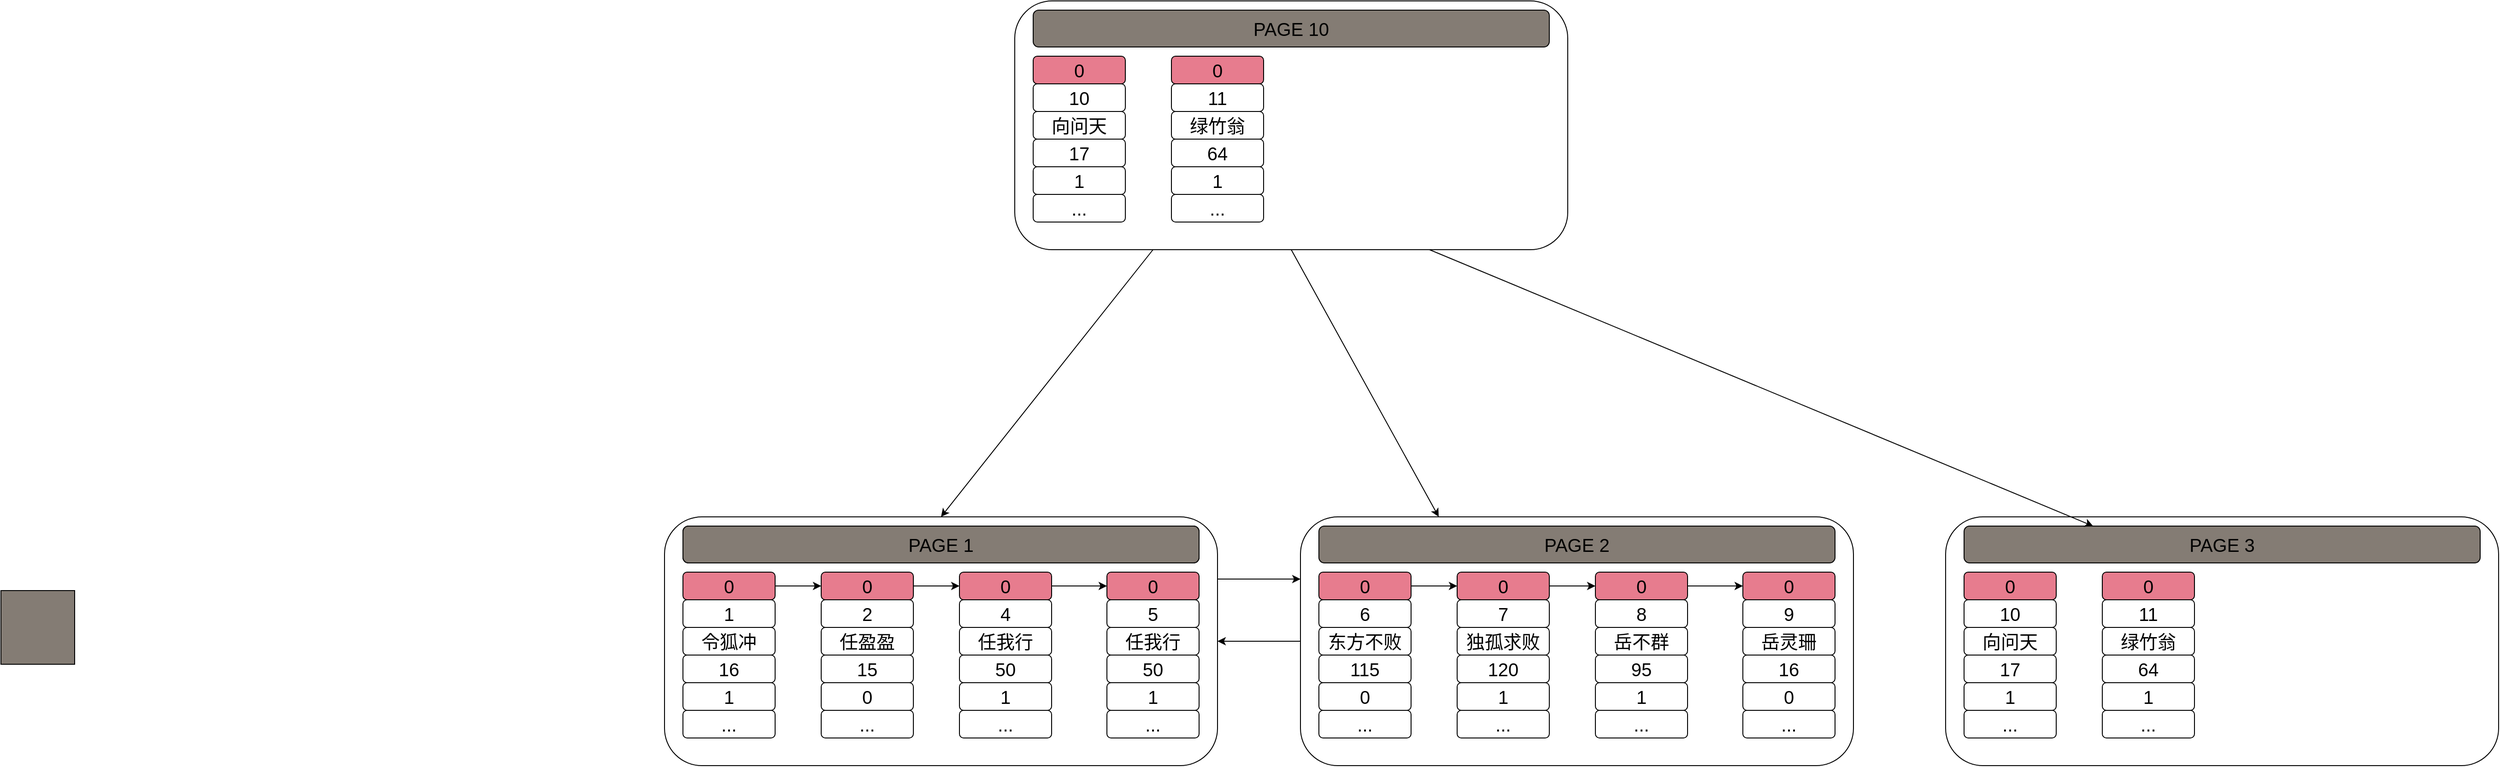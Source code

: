 <mxfile version="17.2.5" type="github">
  <diagram id="bCk3VSjHGXYge5IZA2PI" name="Page-1">
    <mxGraphModel dx="1816" dy="530" grid="1" gridSize="10" guides="1" tooltips="1" connect="1" arrows="1" fold="1" page="1" pageScale="1" pageWidth="827" pageHeight="1169" math="0" shadow="0">
      <root>
        <mxCell id="0" />
        <mxCell id="1" parent="0" />
        <mxCell id="YxF6WoEmrUpVOarDnOtX-157" style="edgeStyle=none;rounded=0;orthogonalLoop=1;jettySize=auto;html=1;exitX=1;exitY=0.25;exitDx=0;exitDy=0;entryX=0;entryY=0.25;entryDx=0;entryDy=0;fontSize=20;" edge="1" parent="1" source="R2ZKFFX12WTavuNcH5HW-38" target="YxF6WoEmrUpVOarDnOtX-80">
          <mxGeometry relative="1" as="geometry" />
        </mxCell>
        <mxCell id="R2ZKFFX12WTavuNcH5HW-38" value="" style="rounded=1;whiteSpace=wrap;html=1;fontSize=20;" parent="1" vertex="1">
          <mxGeometry x="80" y="930" width="600" height="270" as="geometry" />
        </mxCell>
        <mxCell id="YxF6WoEmrUpVOarDnOtX-154" style="edgeStyle=none;rounded=0;orthogonalLoop=1;jettySize=auto;html=1;exitX=1;exitY=0.5;exitDx=0;exitDy=0;fontSize=20;" edge="1" parent="1" source="R2ZKFFX12WTavuNcH5HW-4" target="R2ZKFFX12WTavuNcH5HW-18">
          <mxGeometry relative="1" as="geometry" />
        </mxCell>
        <mxCell id="R2ZKFFX12WTavuNcH5HW-4" value="0" style="rounded=1;whiteSpace=wrap;html=1;fillColor=#e77c8e;fontSize=20;" parent="1" vertex="1">
          <mxGeometry x="100" y="990" width="100" height="30" as="geometry" />
        </mxCell>
        <mxCell id="R2ZKFFX12WTavuNcH5HW-5" value="1" style="rounded=1;whiteSpace=wrap;html=1;fontSize=20;" parent="1" vertex="1">
          <mxGeometry x="100" y="1020" width="100" height="30" as="geometry" />
        </mxCell>
        <mxCell id="R2ZKFFX12WTavuNcH5HW-6" value="令狐冲" style="rounded=1;whiteSpace=wrap;html=1;fontSize=20;" parent="1" vertex="1">
          <mxGeometry x="100" y="1050" width="100" height="30" as="geometry" />
        </mxCell>
        <mxCell id="R2ZKFFX12WTavuNcH5HW-7" value="16" style="rounded=1;whiteSpace=wrap;html=1;fontSize=20;" parent="1" vertex="1">
          <mxGeometry x="100" y="1080" width="100" height="30" as="geometry" />
        </mxCell>
        <mxCell id="R2ZKFFX12WTavuNcH5HW-16" value="1" style="rounded=1;whiteSpace=wrap;html=1;fontSize=20;" parent="1" vertex="1">
          <mxGeometry x="100" y="1110" width="100" height="30" as="geometry" />
        </mxCell>
        <mxCell id="R2ZKFFX12WTavuNcH5HW-17" value="..." style="rounded=1;whiteSpace=wrap;html=1;fontSize=20;" parent="1" vertex="1">
          <mxGeometry x="100" y="1140" width="100" height="30" as="geometry" />
        </mxCell>
        <mxCell id="YxF6WoEmrUpVOarDnOtX-155" style="edgeStyle=none;rounded=0;orthogonalLoop=1;jettySize=auto;html=1;exitX=1;exitY=0.5;exitDx=0;exitDy=0;entryX=0;entryY=0.5;entryDx=0;entryDy=0;fontSize=20;" edge="1" parent="1" source="R2ZKFFX12WTavuNcH5HW-18" target="R2ZKFFX12WTavuNcH5HW-24">
          <mxGeometry relative="1" as="geometry" />
        </mxCell>
        <mxCell id="R2ZKFFX12WTavuNcH5HW-18" value="0" style="rounded=1;whiteSpace=wrap;html=1;fillColor=#e77c8e;fontSize=20;" parent="1" vertex="1">
          <mxGeometry x="250" y="990" width="100" height="30" as="geometry" />
        </mxCell>
        <mxCell id="R2ZKFFX12WTavuNcH5HW-19" value="2" style="rounded=1;whiteSpace=wrap;html=1;fontSize=20;" parent="1" vertex="1">
          <mxGeometry x="250" y="1020" width="100" height="30" as="geometry" />
        </mxCell>
        <mxCell id="R2ZKFFX12WTavuNcH5HW-20" value="任盈盈" style="rounded=1;whiteSpace=wrap;html=1;fontSize=20;" parent="1" vertex="1">
          <mxGeometry x="250" y="1050" width="100" height="30" as="geometry" />
        </mxCell>
        <mxCell id="R2ZKFFX12WTavuNcH5HW-21" value="15" style="rounded=1;whiteSpace=wrap;html=1;fontSize=20;" parent="1" vertex="1">
          <mxGeometry x="250" y="1080" width="100" height="30" as="geometry" />
        </mxCell>
        <mxCell id="R2ZKFFX12WTavuNcH5HW-22" value="0" style="rounded=1;whiteSpace=wrap;html=1;fontSize=20;" parent="1" vertex="1">
          <mxGeometry x="250" y="1110" width="100" height="30" as="geometry" />
        </mxCell>
        <mxCell id="R2ZKFFX12WTavuNcH5HW-23" value="..." style="rounded=1;whiteSpace=wrap;html=1;fontSize=20;" parent="1" vertex="1">
          <mxGeometry x="250" y="1140" width="100" height="30" as="geometry" />
        </mxCell>
        <mxCell id="YxF6WoEmrUpVOarDnOtX-156" style="edgeStyle=none;rounded=0;orthogonalLoop=1;jettySize=auto;html=1;exitX=1;exitY=0.5;exitDx=0;exitDy=0;entryX=0;entryY=0.5;entryDx=0;entryDy=0;fontSize=20;" edge="1" parent="1" source="R2ZKFFX12WTavuNcH5HW-24" target="R2ZKFFX12WTavuNcH5HW-30">
          <mxGeometry relative="1" as="geometry" />
        </mxCell>
        <mxCell id="R2ZKFFX12WTavuNcH5HW-24" value="0" style="rounded=1;whiteSpace=wrap;html=1;fillColor=#e77c8e;fontSize=20;" parent="1" vertex="1">
          <mxGeometry x="400" y="990" width="100" height="30" as="geometry" />
        </mxCell>
        <mxCell id="R2ZKFFX12WTavuNcH5HW-25" value="4" style="rounded=1;whiteSpace=wrap;html=1;fontSize=20;" parent="1" vertex="1">
          <mxGeometry x="400" y="1020" width="100" height="30" as="geometry" />
        </mxCell>
        <mxCell id="R2ZKFFX12WTavuNcH5HW-26" value="任我行" style="rounded=1;whiteSpace=wrap;html=1;fontSize=20;" parent="1" vertex="1">
          <mxGeometry x="400" y="1050" width="100" height="30" as="geometry" />
        </mxCell>
        <mxCell id="R2ZKFFX12WTavuNcH5HW-27" value="50" style="rounded=1;whiteSpace=wrap;html=1;fontSize=20;" parent="1" vertex="1">
          <mxGeometry x="400" y="1080" width="100" height="30" as="geometry" />
        </mxCell>
        <mxCell id="R2ZKFFX12WTavuNcH5HW-28" value="1" style="rounded=1;whiteSpace=wrap;html=1;fontSize=20;" parent="1" vertex="1">
          <mxGeometry x="400" y="1110" width="100" height="30" as="geometry" />
        </mxCell>
        <mxCell id="R2ZKFFX12WTavuNcH5HW-29" value="..." style="rounded=1;whiteSpace=wrap;html=1;fontSize=20;" parent="1" vertex="1">
          <mxGeometry x="400" y="1140" width="100" height="30" as="geometry" />
        </mxCell>
        <mxCell id="R2ZKFFX12WTavuNcH5HW-30" value="0" style="rounded=1;whiteSpace=wrap;html=1;fillColor=#e77c8e;fontSize=20;" parent="1" vertex="1">
          <mxGeometry x="560" y="990" width="100" height="30" as="geometry" />
        </mxCell>
        <mxCell id="R2ZKFFX12WTavuNcH5HW-31" value="5" style="rounded=1;whiteSpace=wrap;html=1;fontSize=20;" parent="1" vertex="1">
          <mxGeometry x="560" y="1020" width="100" height="30" as="geometry" />
        </mxCell>
        <mxCell id="R2ZKFFX12WTavuNcH5HW-32" value="任我行" style="rounded=1;whiteSpace=wrap;html=1;fontSize=20;" parent="1" vertex="1">
          <mxGeometry x="560" y="1050" width="100" height="30" as="geometry" />
        </mxCell>
        <mxCell id="R2ZKFFX12WTavuNcH5HW-33" value="50" style="rounded=1;whiteSpace=wrap;html=1;fontSize=20;" parent="1" vertex="1">
          <mxGeometry x="560" y="1080" width="100" height="30" as="geometry" />
        </mxCell>
        <mxCell id="R2ZKFFX12WTavuNcH5HW-34" value="1" style="rounded=1;whiteSpace=wrap;html=1;fontSize=20;" parent="1" vertex="1">
          <mxGeometry x="560" y="1110" width="100" height="30" as="geometry" />
        </mxCell>
        <mxCell id="R2ZKFFX12WTavuNcH5HW-35" value="..." style="rounded=1;whiteSpace=wrap;html=1;fontSize=20;" parent="1" vertex="1">
          <mxGeometry x="560" y="1140" width="100" height="30" as="geometry" />
        </mxCell>
        <mxCell id="R2ZKFFX12WTavuNcH5HW-39" value="&lt;font style=&quot;font-size: 20px;&quot;&gt;PAGE 1&lt;/font&gt;" style="rounded=1;whiteSpace=wrap;html=1;fillColor=#de1c31;fontSize=20;" parent="1" vertex="1">
          <mxGeometry x="100" y="940" width="560" height="40" as="geometry" />
        </mxCell>
        <mxCell id="YxF6WoEmrUpVOarDnOtX-158" style="edgeStyle=none;rounded=0;orthogonalLoop=1;jettySize=auto;html=1;exitX=0;exitY=0.5;exitDx=0;exitDy=0;entryX=1;entryY=0.5;entryDx=0;entryDy=0;fontSize=20;" edge="1" parent="1" source="YxF6WoEmrUpVOarDnOtX-80" target="R2ZKFFX12WTavuNcH5HW-38">
          <mxGeometry relative="1" as="geometry" />
        </mxCell>
        <mxCell id="YxF6WoEmrUpVOarDnOtX-80" value="" style="rounded=1;whiteSpace=wrap;html=1;fontSize=20;" vertex="1" parent="1">
          <mxGeometry x="770" y="930" width="600" height="270" as="geometry" />
        </mxCell>
        <mxCell id="YxF6WoEmrUpVOarDnOtX-159" style="edgeStyle=none;rounded=0;orthogonalLoop=1;jettySize=auto;html=1;exitX=1;exitY=0.5;exitDx=0;exitDy=0;entryX=0;entryY=0.5;entryDx=0;entryDy=0;fontSize=20;" edge="1" parent="1" source="YxF6WoEmrUpVOarDnOtX-81" target="YxF6WoEmrUpVOarDnOtX-87">
          <mxGeometry relative="1" as="geometry" />
        </mxCell>
        <mxCell id="YxF6WoEmrUpVOarDnOtX-81" value="0" style="rounded=1;whiteSpace=wrap;html=1;fillColor=#e77c8e;fontSize=20;" vertex="1" parent="1">
          <mxGeometry x="790" y="990" width="100" height="30" as="geometry" />
        </mxCell>
        <mxCell id="YxF6WoEmrUpVOarDnOtX-82" value="6" style="rounded=1;whiteSpace=wrap;html=1;fontSize=20;" vertex="1" parent="1">
          <mxGeometry x="790" y="1020" width="100" height="30" as="geometry" />
        </mxCell>
        <mxCell id="YxF6WoEmrUpVOarDnOtX-83" value="东方不败" style="rounded=1;whiteSpace=wrap;html=1;fontSize=20;" vertex="1" parent="1">
          <mxGeometry x="790" y="1050" width="100" height="30" as="geometry" />
        </mxCell>
        <mxCell id="YxF6WoEmrUpVOarDnOtX-84" value="115" style="rounded=1;whiteSpace=wrap;html=1;fontSize=20;" vertex="1" parent="1">
          <mxGeometry x="790" y="1080" width="100" height="30" as="geometry" />
        </mxCell>
        <mxCell id="YxF6WoEmrUpVOarDnOtX-85" value="0" style="rounded=1;whiteSpace=wrap;html=1;fontSize=20;" vertex="1" parent="1">
          <mxGeometry x="790" y="1110" width="100" height="30" as="geometry" />
        </mxCell>
        <mxCell id="YxF6WoEmrUpVOarDnOtX-86" value="..." style="rounded=1;whiteSpace=wrap;html=1;fontSize=20;" vertex="1" parent="1">
          <mxGeometry x="790" y="1140" width="100" height="30" as="geometry" />
        </mxCell>
        <mxCell id="YxF6WoEmrUpVOarDnOtX-160" style="edgeStyle=none;rounded=0;orthogonalLoop=1;jettySize=auto;html=1;exitX=1;exitY=0.5;exitDx=0;exitDy=0;fontSize=20;" edge="1" parent="1" source="YxF6WoEmrUpVOarDnOtX-87" target="YxF6WoEmrUpVOarDnOtX-93">
          <mxGeometry relative="1" as="geometry" />
        </mxCell>
        <mxCell id="YxF6WoEmrUpVOarDnOtX-87" value="0" style="rounded=1;whiteSpace=wrap;html=1;fillColor=#e77c8e;fontSize=20;" vertex="1" parent="1">
          <mxGeometry x="940" y="990" width="100" height="30" as="geometry" />
        </mxCell>
        <mxCell id="YxF6WoEmrUpVOarDnOtX-88" value="7" style="rounded=1;whiteSpace=wrap;html=1;fontSize=20;" vertex="1" parent="1">
          <mxGeometry x="940" y="1020" width="100" height="30" as="geometry" />
        </mxCell>
        <mxCell id="YxF6WoEmrUpVOarDnOtX-89" value="独孤求败" style="rounded=1;whiteSpace=wrap;html=1;fontSize=20;" vertex="1" parent="1">
          <mxGeometry x="940" y="1050" width="100" height="30" as="geometry" />
        </mxCell>
        <mxCell id="YxF6WoEmrUpVOarDnOtX-90" value="120" style="rounded=1;whiteSpace=wrap;html=1;fontSize=20;" vertex="1" parent="1">
          <mxGeometry x="940" y="1080" width="100" height="30" as="geometry" />
        </mxCell>
        <mxCell id="YxF6WoEmrUpVOarDnOtX-91" value="1" style="rounded=1;whiteSpace=wrap;html=1;fontSize=20;" vertex="1" parent="1">
          <mxGeometry x="940" y="1110" width="100" height="30" as="geometry" />
        </mxCell>
        <mxCell id="YxF6WoEmrUpVOarDnOtX-92" value="..." style="rounded=1;whiteSpace=wrap;html=1;fontSize=20;" vertex="1" parent="1">
          <mxGeometry x="940" y="1140" width="100" height="30" as="geometry" />
        </mxCell>
        <mxCell id="YxF6WoEmrUpVOarDnOtX-161" style="edgeStyle=none;rounded=0;orthogonalLoop=1;jettySize=auto;html=1;exitX=1;exitY=0.5;exitDx=0;exitDy=0;entryX=0;entryY=0.5;entryDx=0;entryDy=0;fontSize=20;" edge="1" parent="1" source="YxF6WoEmrUpVOarDnOtX-93" target="YxF6WoEmrUpVOarDnOtX-99">
          <mxGeometry relative="1" as="geometry" />
        </mxCell>
        <mxCell id="YxF6WoEmrUpVOarDnOtX-93" value="0" style="rounded=1;whiteSpace=wrap;html=1;fillColor=#e77c8e;fontSize=20;" vertex="1" parent="1">
          <mxGeometry x="1090" y="990" width="100" height="30" as="geometry" />
        </mxCell>
        <mxCell id="YxF6WoEmrUpVOarDnOtX-94" value="8" style="rounded=1;whiteSpace=wrap;html=1;fontSize=20;" vertex="1" parent="1">
          <mxGeometry x="1090" y="1020" width="100" height="30" as="geometry" />
        </mxCell>
        <mxCell id="YxF6WoEmrUpVOarDnOtX-95" value="岳不群" style="rounded=1;whiteSpace=wrap;html=1;fontSize=20;" vertex="1" parent="1">
          <mxGeometry x="1090" y="1050" width="100" height="30" as="geometry" />
        </mxCell>
        <mxCell id="YxF6WoEmrUpVOarDnOtX-96" value="95" style="rounded=1;whiteSpace=wrap;html=1;fontSize=20;" vertex="1" parent="1">
          <mxGeometry x="1090" y="1080" width="100" height="30" as="geometry" />
        </mxCell>
        <mxCell id="YxF6WoEmrUpVOarDnOtX-97" value="1" style="rounded=1;whiteSpace=wrap;html=1;fontSize=20;" vertex="1" parent="1">
          <mxGeometry x="1090" y="1110" width="100" height="30" as="geometry" />
        </mxCell>
        <mxCell id="YxF6WoEmrUpVOarDnOtX-98" value="..." style="rounded=1;whiteSpace=wrap;html=1;fontSize=20;" vertex="1" parent="1">
          <mxGeometry x="1090" y="1140" width="100" height="30" as="geometry" />
        </mxCell>
        <mxCell id="YxF6WoEmrUpVOarDnOtX-99" value="0" style="rounded=1;whiteSpace=wrap;html=1;fillColor=#e77c8e;fontSize=20;" vertex="1" parent="1">
          <mxGeometry x="1250" y="990" width="100" height="30" as="geometry" />
        </mxCell>
        <mxCell id="YxF6WoEmrUpVOarDnOtX-100" value="9" style="rounded=1;whiteSpace=wrap;html=1;fontSize=20;" vertex="1" parent="1">
          <mxGeometry x="1250" y="1020" width="100" height="30" as="geometry" />
        </mxCell>
        <mxCell id="YxF6WoEmrUpVOarDnOtX-101" value="岳灵珊" style="rounded=1;whiteSpace=wrap;html=1;fontSize=20;" vertex="1" parent="1">
          <mxGeometry x="1250" y="1050" width="100" height="30" as="geometry" />
        </mxCell>
        <mxCell id="YxF6WoEmrUpVOarDnOtX-102" value="16" style="rounded=1;whiteSpace=wrap;html=1;fontSize=20;" vertex="1" parent="1">
          <mxGeometry x="1250" y="1080" width="100" height="30" as="geometry" />
        </mxCell>
        <mxCell id="YxF6WoEmrUpVOarDnOtX-103" value="0" style="rounded=1;whiteSpace=wrap;html=1;fontSize=20;" vertex="1" parent="1">
          <mxGeometry x="1250" y="1110" width="100" height="30" as="geometry" />
        </mxCell>
        <mxCell id="YxF6WoEmrUpVOarDnOtX-104" value="..." style="rounded=1;whiteSpace=wrap;html=1;fontSize=20;" vertex="1" parent="1">
          <mxGeometry x="1250" y="1140" width="100" height="30" as="geometry" />
        </mxCell>
        <mxCell id="YxF6WoEmrUpVOarDnOtX-105" value="&lt;font style=&quot;font-size: 20px;&quot;&gt;PAGE 2&lt;/font&gt;" style="rounded=1;whiteSpace=wrap;html=1;fillColor=#847c74;fontSize=20;" vertex="1" parent="1">
          <mxGeometry x="790" y="940" width="560" height="40" as="geometry" />
        </mxCell>
        <mxCell id="YxF6WoEmrUpVOarDnOtX-106" value="&lt;font style=&quot;font-size: 20px;&quot;&gt;PAGE 1&lt;/font&gt;" style="rounded=1;whiteSpace=wrap;html=1;fillColor=#847c74;fontSize=20;" vertex="1" parent="1">
          <mxGeometry x="100" y="940" width="560" height="40" as="geometry" />
        </mxCell>
        <mxCell id="YxF6WoEmrUpVOarDnOtX-107" value="" style="rounded=1;whiteSpace=wrap;html=1;fontSize=20;" vertex="1" parent="1">
          <mxGeometry x="1470" y="930" width="600" height="270" as="geometry" />
        </mxCell>
        <mxCell id="YxF6WoEmrUpVOarDnOtX-108" value="0" style="rounded=1;whiteSpace=wrap;html=1;fillColor=#e77c8e;fontSize=20;" vertex="1" parent="1">
          <mxGeometry x="1490" y="990" width="100" height="30" as="geometry" />
        </mxCell>
        <mxCell id="YxF6WoEmrUpVOarDnOtX-109" value="10" style="rounded=1;whiteSpace=wrap;html=1;fontSize=20;" vertex="1" parent="1">
          <mxGeometry x="1490" y="1020" width="100" height="30" as="geometry" />
        </mxCell>
        <mxCell id="YxF6WoEmrUpVOarDnOtX-110" value="向问天" style="rounded=1;whiteSpace=wrap;html=1;fontSize=20;" vertex="1" parent="1">
          <mxGeometry x="1490" y="1050" width="100" height="30" as="geometry" />
        </mxCell>
        <mxCell id="YxF6WoEmrUpVOarDnOtX-111" value="17" style="rounded=1;whiteSpace=wrap;html=1;fontSize=20;" vertex="1" parent="1">
          <mxGeometry x="1490" y="1080" width="100" height="30" as="geometry" />
        </mxCell>
        <mxCell id="YxF6WoEmrUpVOarDnOtX-112" value="1" style="rounded=1;whiteSpace=wrap;html=1;fontSize=20;" vertex="1" parent="1">
          <mxGeometry x="1490" y="1110" width="100" height="30" as="geometry" />
        </mxCell>
        <mxCell id="YxF6WoEmrUpVOarDnOtX-113" value="..." style="rounded=1;whiteSpace=wrap;html=1;fontSize=20;" vertex="1" parent="1">
          <mxGeometry x="1490" y="1140" width="100" height="30" as="geometry" />
        </mxCell>
        <mxCell id="YxF6WoEmrUpVOarDnOtX-114" value="0" style="rounded=1;whiteSpace=wrap;html=1;fillColor=#e77c8e;fontSize=20;" vertex="1" parent="1">
          <mxGeometry x="1640" y="990" width="100" height="30" as="geometry" />
        </mxCell>
        <mxCell id="YxF6WoEmrUpVOarDnOtX-115" value="11" style="rounded=1;whiteSpace=wrap;html=1;fontSize=20;" vertex="1" parent="1">
          <mxGeometry x="1640" y="1020" width="100" height="30" as="geometry" />
        </mxCell>
        <mxCell id="YxF6WoEmrUpVOarDnOtX-116" value="绿竹翁" style="rounded=1;whiteSpace=wrap;html=1;fontSize=20;" vertex="1" parent="1">
          <mxGeometry x="1640" y="1050" width="100" height="30" as="geometry" />
        </mxCell>
        <mxCell id="YxF6WoEmrUpVOarDnOtX-117" value="64" style="rounded=1;whiteSpace=wrap;html=1;fontSize=20;" vertex="1" parent="1">
          <mxGeometry x="1640" y="1080" width="100" height="30" as="geometry" />
        </mxCell>
        <mxCell id="YxF6WoEmrUpVOarDnOtX-118" value="1" style="rounded=1;whiteSpace=wrap;html=1;fontSize=20;" vertex="1" parent="1">
          <mxGeometry x="1640" y="1110" width="100" height="30" as="geometry" />
        </mxCell>
        <mxCell id="YxF6WoEmrUpVOarDnOtX-119" value="..." style="rounded=1;whiteSpace=wrap;html=1;fontSize=20;" vertex="1" parent="1">
          <mxGeometry x="1640" y="1140" width="100" height="30" as="geometry" />
        </mxCell>
        <mxCell id="YxF6WoEmrUpVOarDnOtX-132" value="&lt;font style=&quot;font-size: 20px;&quot;&gt;PAGE 3&lt;/font&gt;" style="rounded=1;whiteSpace=wrap;html=1;fillColor=#847c74;fontSize=20;" vertex="1" parent="1">
          <mxGeometry x="1490" y="940" width="560" height="40" as="geometry" />
        </mxCell>
        <mxCell id="YxF6WoEmrUpVOarDnOtX-134" value="" style="whiteSpace=wrap;html=1;aspect=fixed;fillColor=#847c74;fontSize=20;" vertex="1" parent="1">
          <mxGeometry x="-640" y="1010" width="80" height="80" as="geometry" />
        </mxCell>
        <mxCell id="YxF6WoEmrUpVOarDnOtX-149" style="rounded=0;orthogonalLoop=1;jettySize=auto;html=1;exitX=0.25;exitY=1;exitDx=0;exitDy=0;entryX=0.5;entryY=0;entryDx=0;entryDy=0;fontSize=20;" edge="1" parent="1" source="YxF6WoEmrUpVOarDnOtX-135" target="R2ZKFFX12WTavuNcH5HW-38">
          <mxGeometry relative="1" as="geometry" />
        </mxCell>
        <mxCell id="YxF6WoEmrUpVOarDnOtX-150" style="edgeStyle=none;rounded=0;orthogonalLoop=1;jettySize=auto;html=1;exitX=0.5;exitY=1;exitDx=0;exitDy=0;entryX=0.25;entryY=0;entryDx=0;entryDy=0;fontSize=20;" edge="1" parent="1" source="YxF6WoEmrUpVOarDnOtX-135" target="YxF6WoEmrUpVOarDnOtX-80">
          <mxGeometry relative="1" as="geometry" />
        </mxCell>
        <mxCell id="YxF6WoEmrUpVOarDnOtX-151" style="edgeStyle=none;rounded=0;orthogonalLoop=1;jettySize=auto;html=1;exitX=0.75;exitY=1;exitDx=0;exitDy=0;entryX=0.25;entryY=0;entryDx=0;entryDy=0;fontSize=20;" edge="1" parent="1" source="YxF6WoEmrUpVOarDnOtX-135" target="YxF6WoEmrUpVOarDnOtX-132">
          <mxGeometry relative="1" as="geometry" />
        </mxCell>
        <mxCell id="YxF6WoEmrUpVOarDnOtX-135" value="" style="rounded=1;whiteSpace=wrap;html=1;fontSize=20;" vertex="1" parent="1">
          <mxGeometry x="460" y="370" width="600" height="270" as="geometry" />
        </mxCell>
        <mxCell id="YxF6WoEmrUpVOarDnOtX-136" value="0" style="rounded=1;whiteSpace=wrap;html=1;fillColor=#e77c8e;fontSize=20;" vertex="1" parent="1">
          <mxGeometry x="480" y="430" width="100" height="30" as="geometry" />
        </mxCell>
        <mxCell id="YxF6WoEmrUpVOarDnOtX-137" value="10" style="rounded=1;whiteSpace=wrap;html=1;fontSize=20;" vertex="1" parent="1">
          <mxGeometry x="480" y="460" width="100" height="30" as="geometry" />
        </mxCell>
        <mxCell id="YxF6WoEmrUpVOarDnOtX-138" value="向问天" style="rounded=1;whiteSpace=wrap;html=1;fontSize=20;" vertex="1" parent="1">
          <mxGeometry x="480" y="490" width="100" height="30" as="geometry" />
        </mxCell>
        <mxCell id="YxF6WoEmrUpVOarDnOtX-139" value="17" style="rounded=1;whiteSpace=wrap;html=1;fontSize=20;" vertex="1" parent="1">
          <mxGeometry x="480" y="520" width="100" height="30" as="geometry" />
        </mxCell>
        <mxCell id="YxF6WoEmrUpVOarDnOtX-140" value="1" style="rounded=1;whiteSpace=wrap;html=1;fontSize=20;" vertex="1" parent="1">
          <mxGeometry x="480" y="550" width="100" height="30" as="geometry" />
        </mxCell>
        <mxCell id="YxF6WoEmrUpVOarDnOtX-141" value="..." style="rounded=1;whiteSpace=wrap;html=1;fontSize=20;" vertex="1" parent="1">
          <mxGeometry x="480" y="580" width="100" height="30" as="geometry" />
        </mxCell>
        <mxCell id="YxF6WoEmrUpVOarDnOtX-142" value="0" style="rounded=1;whiteSpace=wrap;html=1;fillColor=#e77c8e;fontSize=20;" vertex="1" parent="1">
          <mxGeometry x="630" y="430" width="100" height="30" as="geometry" />
        </mxCell>
        <mxCell id="YxF6WoEmrUpVOarDnOtX-143" value="11" style="rounded=1;whiteSpace=wrap;html=1;fontSize=20;" vertex="1" parent="1">
          <mxGeometry x="630" y="460" width="100" height="30" as="geometry" />
        </mxCell>
        <mxCell id="YxF6WoEmrUpVOarDnOtX-144" value="绿竹翁" style="rounded=1;whiteSpace=wrap;html=1;fontSize=20;" vertex="1" parent="1">
          <mxGeometry x="630" y="490" width="100" height="30" as="geometry" />
        </mxCell>
        <mxCell id="YxF6WoEmrUpVOarDnOtX-145" value="64" style="rounded=1;whiteSpace=wrap;html=1;fontSize=20;" vertex="1" parent="1">
          <mxGeometry x="630" y="520" width="100" height="30" as="geometry" />
        </mxCell>
        <mxCell id="YxF6WoEmrUpVOarDnOtX-146" value="1" style="rounded=1;whiteSpace=wrap;html=1;fontSize=20;" vertex="1" parent="1">
          <mxGeometry x="630" y="550" width="100" height="30" as="geometry" />
        </mxCell>
        <mxCell id="YxF6WoEmrUpVOarDnOtX-147" value="..." style="rounded=1;whiteSpace=wrap;html=1;fontSize=20;" vertex="1" parent="1">
          <mxGeometry x="630" y="580" width="100" height="30" as="geometry" />
        </mxCell>
        <mxCell id="YxF6WoEmrUpVOarDnOtX-148" value="&lt;font style=&quot;font-size: 20px;&quot;&gt;PAGE 10&lt;/font&gt;" style="rounded=1;whiteSpace=wrap;html=1;fillColor=#847c74;fontSize=20;" vertex="1" parent="1">
          <mxGeometry x="480" y="380" width="560" height="40" as="geometry" />
        </mxCell>
      </root>
    </mxGraphModel>
  </diagram>
</mxfile>
